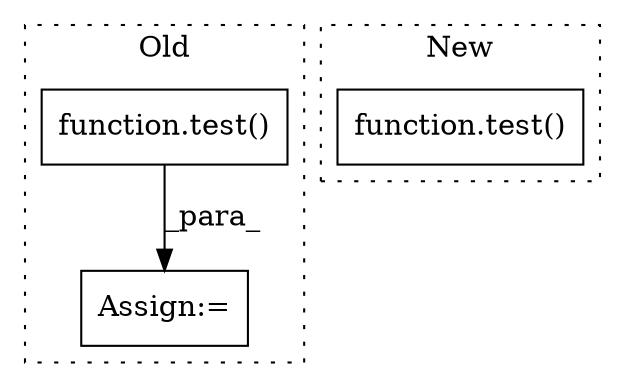 digraph G {
subgraph cluster0 {
1 [label="function.test()" a="75" s="4475,4504" l="5,1" shape="box"];
3 [label="Assign:=" a="68" s="4472" l="3" shape="box"];
label = "Old";
style="dotted";
}
subgraph cluster1 {
2 [label="function.test()" a="75" s="4922,5151" l="22,14" shape="box"];
label = "New";
style="dotted";
}
1 -> 3 [label="_para_"];
}